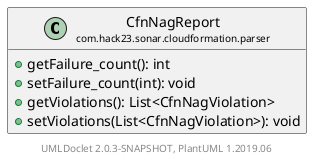 @startuml
    set namespaceSeparator none
    hide empty fields
    hide empty methods

    class "<size:14>CfnNagReport\n<size:10>com.hack23.sonar.cloudformation.parser" as com.hack23.sonar.cloudformation.parser.CfnNagReport [[CfnNagReport.html]] {
        +getFailure_count(): int
        +setFailure_count(int): void
        +getViolations(): List<CfnNagViolation>
        +setViolations(List<CfnNagViolation>): void
    }

    center footer UMLDoclet 2.0.3-SNAPSHOT, PlantUML 1.2019.06
@enduml
